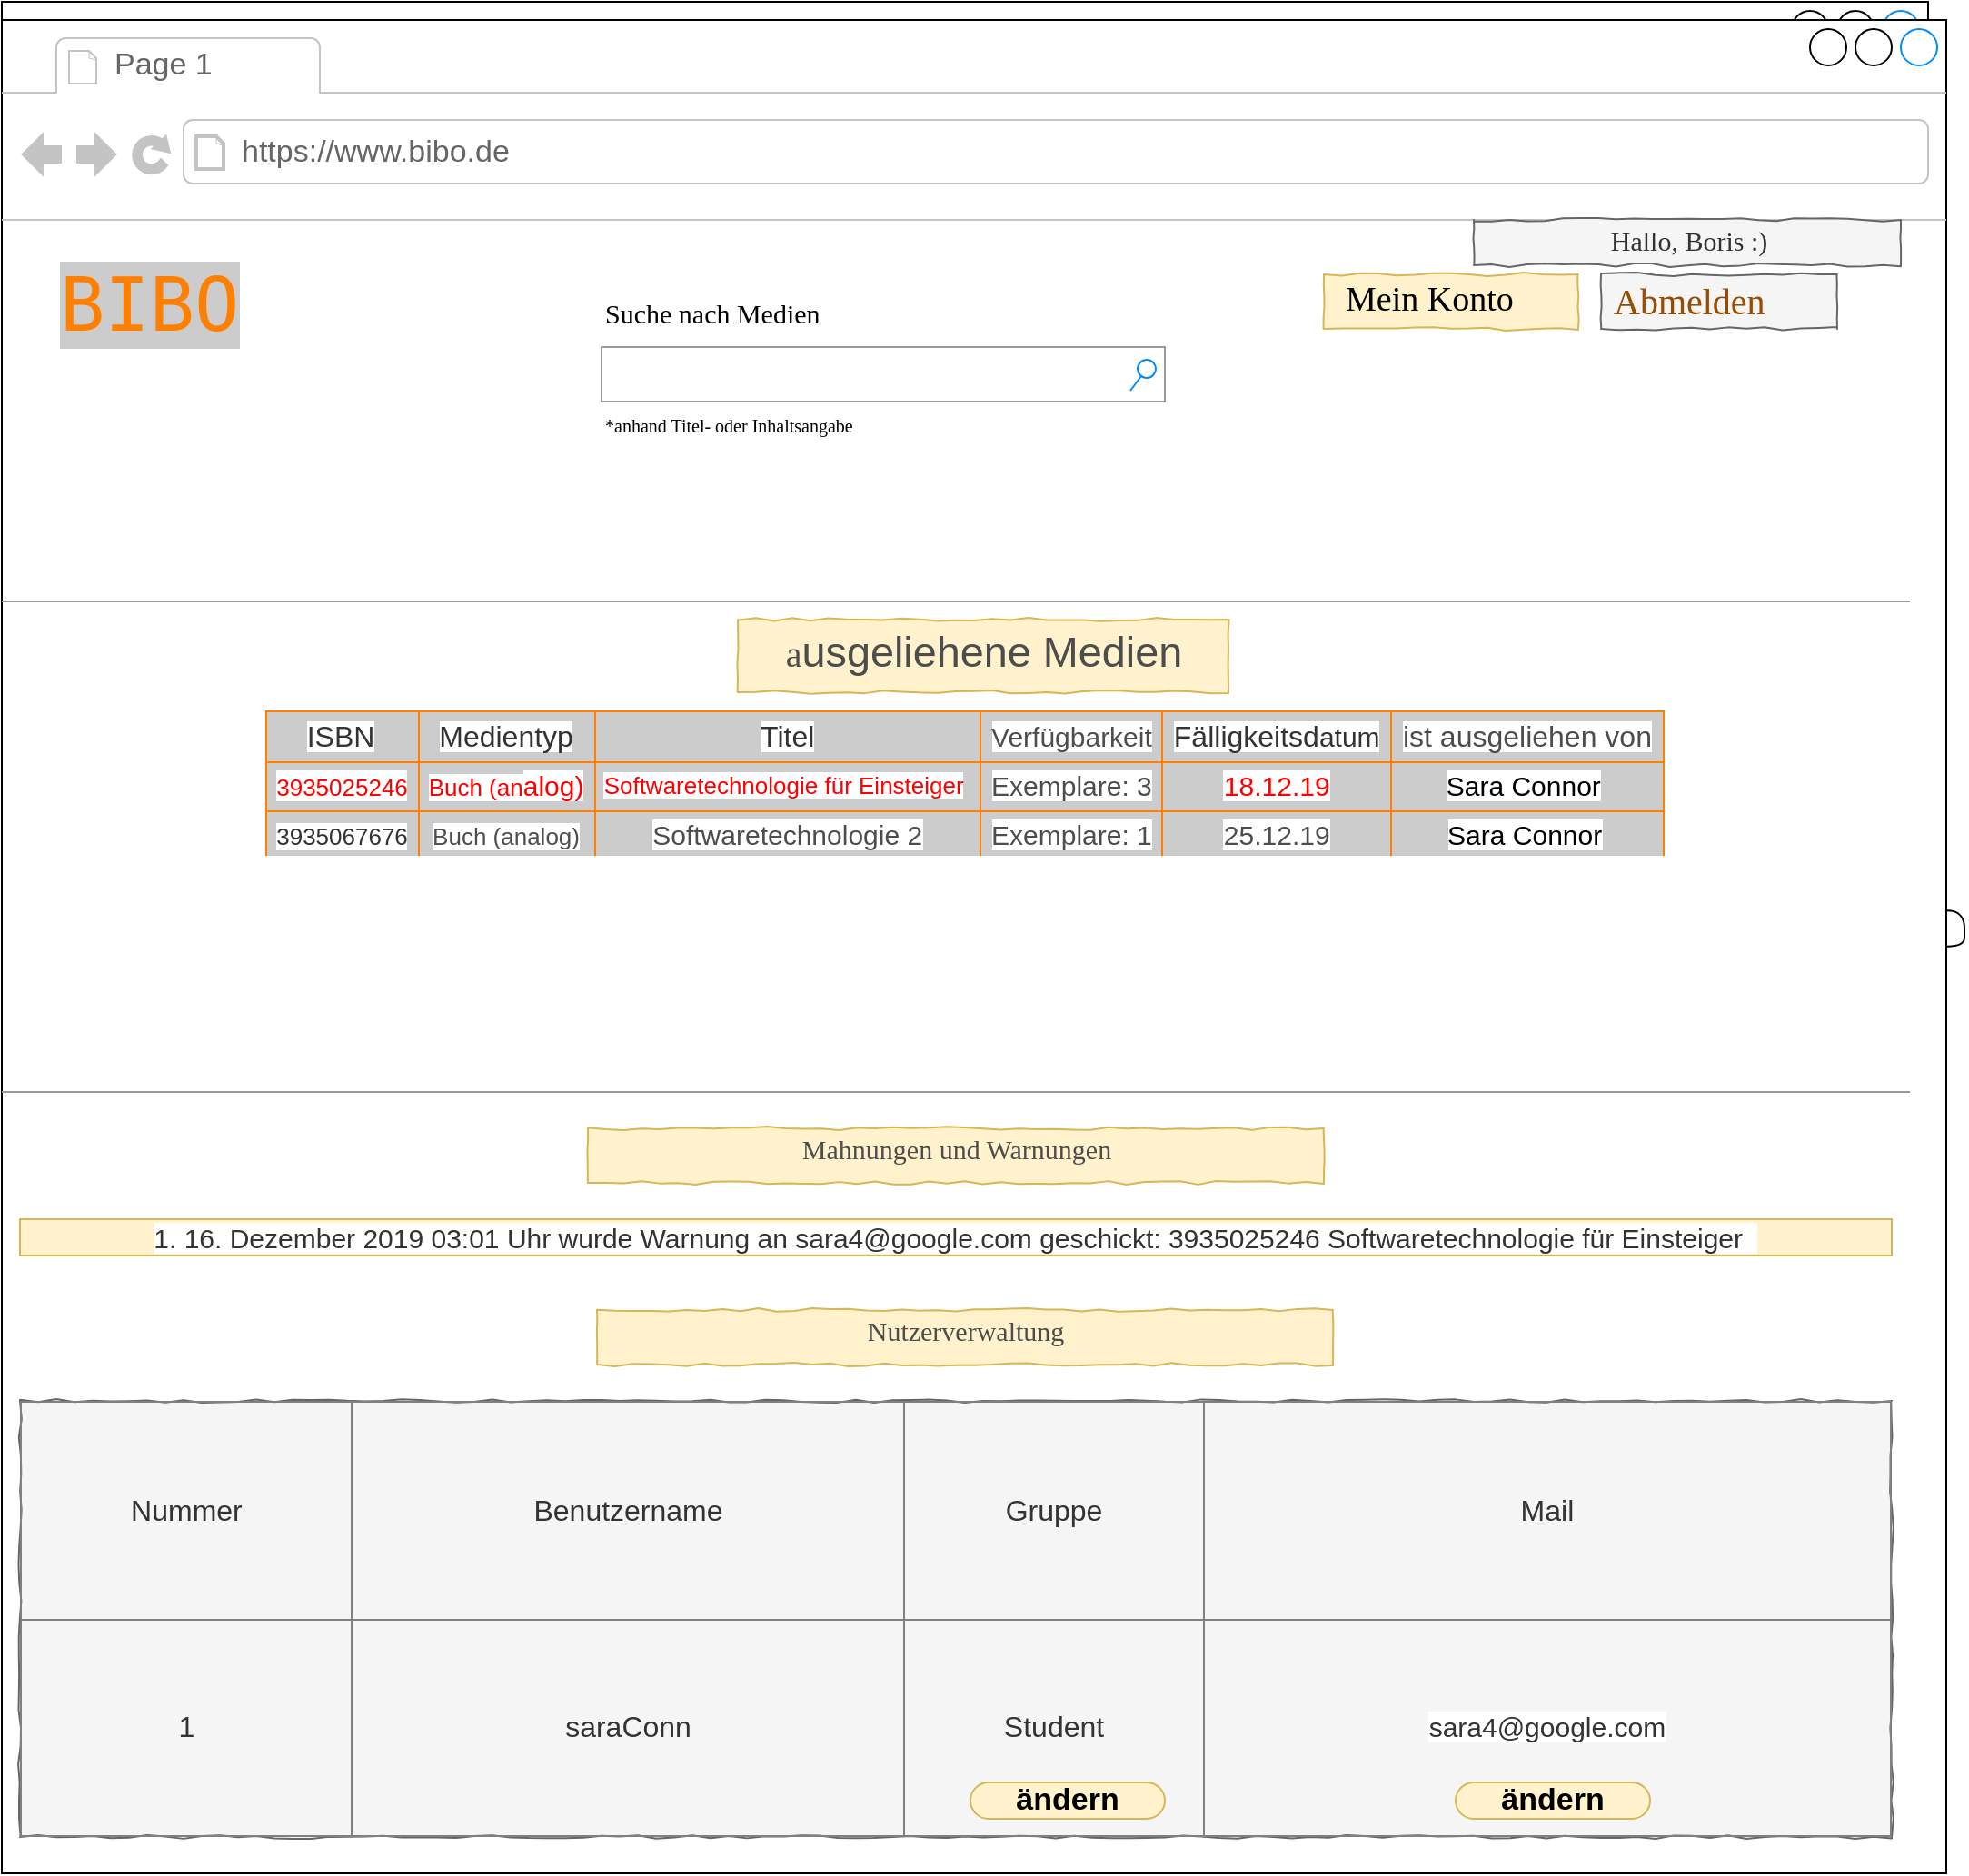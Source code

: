 <mxfile version="12.3.2" type="device" pages="1"><diagram name="Page-1" id="2cc2dc42-3aac-f2a9-1cec-7a8b7cbee084"><mxGraphModel dx="1232" dy="666" grid="1" gridSize="10" guides="1" tooltips="1" connect="1" arrows="1" fold="1" page="1" pageScale="1" pageWidth="1100" pageHeight="850" background="#ffffff" math="0" shadow="0"><root><mxCell id="0"/><mxCell id="1" parent="0"/><mxCell id="7026571954dc6520-1" value="" style="strokeWidth=1;shadow=0;dashed=0;align=center;html=1;shape=mxgraph.mockup.containers.browserWindow;rSize=0;mainText=,;recursiveResize=0;rounded=0;labelBackgroundColor=none;fontFamily=Verdana;fontSize=12;" parent="1" vertex="1"><mxGeometry y="40" width="1060" height="1020" as="geometry"/></mxCell><mxCell id="7026571954dc6520-2" value="Page 1" style="strokeWidth=1;shadow=0;dashed=0;align=center;html=1;shape=mxgraph.mockup.containers.anchor;fontSize=17;fontColor=#666666;align=left;" parent="7026571954dc6520-1" vertex="1"><mxGeometry x="60" y="12" width="110" height="26" as="geometry"/></mxCell><mxCell id="7026571954dc6520-3" value="https://www.bibo.de" style="strokeWidth=1;shadow=0;dashed=0;align=center;html=1;shape=mxgraph.mockup.containers.anchor;rSize=0;fontSize=17;fontColor=#666666;align=left;" parent="7026571954dc6520-1" vertex="1"><mxGeometry x="130" y="60" width="250" height="26" as="geometry"/></mxCell><mxCell id="7026571954dc6520-4" value="&lt;pre&gt;&lt;font style=&quot;background-color: rgb(204 , 204 , 204) ; font-size: 41px&quot; color=&quot;#ff8000&quot;&gt;BIBO&lt;/font&gt;&lt;/pre&gt;" style="text;html=1;points=[];align=left;verticalAlign=top;spacingTop=-4;fontSize=30;fontFamily=Verdana" parent="7026571954dc6520-1" vertex="1"><mxGeometry x="30" y="100" width="340" height="100" as="geometry"/></mxCell><mxCell id="7026571954dc6520-6" value="&lt;font style=&quot;font-size: 19px&quot;&gt;&amp;nbsp; Mein Konto&lt;/font&gt;" style="text;html=1;points=[];align=left;verticalAlign=top;spacingTop=-4;fontSize=15;fontFamily=Verdana;rounded=0;fillColor=#fff2cc;strokeColor=#d6b656;comic=1;" parent="7026571954dc6520-1" vertex="1"><mxGeometry x="727.5" y="140" width="140" height="30" as="geometry"/></mxCell><mxCell id="7026571954dc6520-12" value="Suche nаch Medien &lt;font style=&quot;font-size: 9px&quot;&gt;&lt;br&gt;&lt;/font&gt;" style="text;html=1;points=[];align=left;verticalAlign=top;spacingTop=-4;fontSize=15;fontFamily=Verdana" parent="7026571954dc6520-1" vertex="1"><mxGeometry x="330" y="150" width="270" height="30" as="geometry"/></mxCell><mxCell id="7026571954dc6520-14" value="" style="strokeWidth=1;shadow=0;dashed=0;align=center;html=1;shape=mxgraph.mockup.forms.searchBox;strokeColor=#999999;mainText=;strokeColor2=#008cff;fontColor=#666666;fontSize=17;align=left;spacingLeft=3;rounded=0;labelBackgroundColor=none;" parent="7026571954dc6520-1" vertex="1"><mxGeometry x="330" y="180" width="310" height="30" as="geometry"/></mxCell><mxCell id="7026571954dc6520-15" value="" style="verticalLabelPosition=bottom;shadow=0;dashed=0;align=center;html=1;verticalAlign=top;strokeWidth=1;shape=mxgraph.mockup.markup.line;strokeColor=#999999;rounded=0;labelBackgroundColor=none;fillColor=#ffffff;fontFamily=Verdana;fontSize=12;fontColor=#000000;" parent="7026571954dc6520-1" vertex="1"><mxGeometry y="310" width="1050" height="20" as="geometry"/></mxCell><mxCell id="7026571954dc6520-21" value="" style="verticalLabelPosition=bottom;shadow=0;dashed=0;align=center;html=1;verticalAlign=top;strokeWidth=1;shape=mxgraph.mockup.markup.line;strokeColor=#999999;rounded=0;labelBackgroundColor=none;fillColor=#ffffff;fontFamily=Verdana;fontSize=12;fontColor=#000000;" parent="7026571954dc6520-1" vertex="1"><mxGeometry y="580" width="1050" height="20" as="geometry"/></mxCell><mxCell id="4M7Ttjb2oZc6Hlr7QfNV-4" value="&lt;font color=&quot;#994c00&quot; style=&quot;font-size: 20px&quot;&gt;&amp;nbsp;Аbmelden&lt;/font&gt;" style="text;html=1;points=[];align=left;verticalAlign=top;spacingTop=-4;fontSize=15;fontFamily=Verdana;fillColor=#f5f5f5;strokeColor=#666666;fontColor=#333333;comic=1;" parent="7026571954dc6520-1" vertex="1"><mxGeometry x="880" y="140" width="130" height="30" as="geometry"/></mxCell><mxCell id="4M7Ttjb2oZc6Hlr7QfNV-5" value="&lt;font size=&quot;1&quot;&gt;*anhand Titel- oder Inhaltsangabe&lt;/font&gt;" style="text;html=1;points=[];align=left;verticalAlign=top;spacingTop=-4;fontSize=15;fontFamily=Verdana" parent="7026571954dc6520-1" vertex="1"><mxGeometry x="330" y="210" width="310" height="30" as="geometry"/></mxCell><mxCell id="4M7Ttjb2oZc6Hlr7QfNV-6" value="&lt;font color=&quot;#4d4d4d&quot;&gt;Mahnungen und Warnungen&lt;/font&gt;" style="text;html=1;points=[];align=center;verticalAlign=top;spacingTop=-4;fontSize=15;fontFamily=Verdana;fillColor=#fff2cc;strokeColor=#d6b656;comic=1;" parent="7026571954dc6520-1" vertex="1"><mxGeometry x="322.5" y="610" width="405" height="30" as="geometry"/></mxCell><mxCell id="4M7Ttjb2oZc6Hlr7QfNV-36" value="&lt;table style=&quot;width: 100% ; height: 100% ; border-collapse: collapse ; background-color: rgb(204 , 204 , 204) ; border: 1px solid rgb(255 , 128 , 0) ; font-size: 15px&quot; width=&quot;100%&quot; cellpadding=&quot;4&quot; border=&quot;1&quot;&gt;&lt;tbody&gt;&lt;tr style=&quot;color: rgb(255 , 255 , 255)&quot;&gt;&lt;td style=&quot;text-indent: -2%&quot;&gt;&lt;font face=&quot;VisSansBold, Helvetica, Arial, sans-serif&quot; color=&quot;#333333&quot;&gt;&lt;span style=&quot;font-size: 16px ; white-space: normal ; background-color: rgb(255 , 255 , 255)&quot;&gt;ISBN&lt;/span&gt;&lt;/font&gt;&lt;br&gt;&lt;/td&gt;&lt;td&gt;&lt;span style=&quot;color: rgb(51 , 51 , 51) ; font-family: &amp;#34;vissansbold&amp;#34; , &amp;#34;helvetica&amp;#34; , &amp;#34;arial&amp;#34; , sans-serif ; font-size: 16px ; text-indent: -2% ; white-space: normal ; background-color: rgb(255 , 255 , 255)&quot;&gt;Medientyp&lt;/span&gt;&lt;br&gt;&lt;/td&gt;&lt;th&gt;&lt;span style=&quot;color: rgb(51 , 51 , 51) ; font-family: &amp;#34;vissansbold&amp;#34; , &amp;#34;helvetica&amp;#34; , &amp;#34;arial&amp;#34; , sans-serif ; font-size: 16px ; font-weight: 400 ; text-indent: -2% ; white-space: normal ; background-color: rgb(255 , 255 , 255)&quot;&gt;Titel&lt;/span&gt;&lt;br&gt;&lt;/th&gt;&lt;td&gt;&lt;span style=&quot;background-color: rgb(255 , 255 , 255)&quot;&gt;&lt;font color=&quot;#4d4d4d&quot;&gt;Ferfügbarkeit&lt;/font&gt;&lt;/span&gt;&lt;/td&gt;&lt;th&gt;&lt;span style=&quot;background-color: rgb(255 , 255 , 255)&quot;&gt;&lt;font color=&quot;#333333&quot; face=&quot;vissansbold, helvetica, arial, sans-serif&quot;&gt;&lt;span style=&quot;font-size: 16px ; font-weight: 400 ; white-space: normal&quot;&gt;Fälligkeitsd&lt;/span&gt;&lt;/font&gt;&lt;span style=&quot;box-sizing: border-box ; margin: 0px ; padding: 0px ; font-weight: normal ; font-family: &amp;#34;vissansbold&amp;#34; , &amp;#34;helvetica&amp;#34; , &amp;#34;arial&amp;#34; , sans-serif ; color: rgb(51 , 51 , 51) ; font-size: 15px ; text-align: left ; white-space: normal&quot;&gt;atum&lt;/span&gt;&lt;/span&gt;&lt;br&gt;&lt;/th&gt;&lt;td style=&quot;text-indent: 0px&quot;&gt;&lt;font face=&quot;arial, sans-serif&quot; color=&quot;#4d4d4d&quot; size=&quot;1&quot;&gt;&lt;span style=&quot;white-space: normal ; background-color: rgb(255 , 255 , 255) ; font-size: 16px&quot;&gt;ist ausgeliehen von&lt;/span&gt;&lt;/font&gt;&lt;br&gt;&lt;/td&gt;&lt;/tr&gt;&lt;tr&gt;&lt;td&gt;&lt;span style=&quot;font-family: &amp;#34;vissansbook&amp;#34; , &amp;#34;helvetica&amp;#34; , &amp;#34;arial&amp;#34; , sans-serif ; text-indent: -2% ; white-space: normal ; background-color: rgb(255 , 255 , 255)&quot;&gt;&lt;font style=&quot;font-size: 13px&quot; color=&quot;#ff0000&quot;&gt;3935025246&lt;/font&gt;&lt;/span&gt;&lt;br&gt;&lt;/td&gt;&lt;td&gt;&lt;font color=&quot;#ff0000&quot;&gt;&lt;span style=&quot;font-family: &amp;#34;vissansbook&amp;#34; , &amp;#34;helvetica&amp;#34; , &amp;#34;arial&amp;#34; , sans-serif ; text-indent: -2% ; white-space: normal&quot;&gt;&lt;font style=&quot;font-size: 13px&quot;&gt;&lt;span style=&quot;background-color: rgb(255 , 255 , 255)&quot;&gt;Buch (an&lt;/span&gt;&lt;/font&gt;&lt;/span&gt;&lt;span style=&quot;background-color: rgb(255 , 255 , 255)&quot;&gt;alog)&lt;/span&gt;&lt;/font&gt;&lt;br&gt;&lt;/td&gt;&lt;td style=&quot;text-indent: -2% ; font-size: 13px&quot;&gt;&lt;font face=&quot;vissansbook, helvetica, arial, sans-serif&quot; color=&quot;#ff0000&quot;&gt;&lt;span style=&quot;white-space: normal ; background-color: rgb(255 , 255 , 255)&quot;&gt;Softwaretechnologie für Einsteiger&lt;/span&gt;&lt;/font&gt;&lt;/td&gt;&lt;td&gt;&lt;span style=&quot;background-color: rgb(255 , 255 , 255)&quot;&gt;&lt;font color=&quot;#4d4d4d&quot;&gt;Exemplare: 3&lt;/font&gt;&lt;/span&gt;&lt;/td&gt;&lt;td&gt;&lt;span style=&quot;background-color: rgb(255 , 255 , 255)&quot;&gt;&lt;font color=&quot;#ff0000&quot;&gt;18.12.19&lt;/font&gt;&lt;/span&gt;&lt;/td&gt;&lt;td&gt;&lt;span style=&quot;background-color: rgb(255 , 255 , 255)&quot;&gt;Sara Connor&lt;/span&gt;&amp;nbsp;&lt;/td&gt;&lt;/tr&gt;&lt;tr&gt;&lt;td&gt;&lt;span style=&quot;color: rgb(51 , 51 , 51) ; font-family: &amp;#34;vissansbook&amp;#34; , &amp;#34;helvetica&amp;#34; , &amp;#34;arial&amp;#34; , sans-serif ; font-size: 13px ; text-indent: -2% ; white-space: normal ; background-color: rgb(255 , 255 , 255)&quot;&gt;3935067676&lt;/span&gt;&lt;br&gt;&lt;/td&gt;&lt;td&gt;&lt;font style=&quot;font-size: 13px ; background-color: rgb(255 , 255 , 255)&quot; color=&quot;#4d4d4d&quot;&gt;Buch (analog)&lt;/font&gt;&lt;/td&gt;&lt;td&gt;&lt;font color=&quot;#4d4d4d&quot;&gt;&lt;span style=&quot;background-color: rgb(255 , 255 , 255)&quot;&gt;Softwaretechnologie 2&lt;/span&gt;&lt;/font&gt;&lt;/td&gt;&lt;td&gt;&lt;span style=&quot;background-color: rgb(255 , 255 , 255)&quot;&gt;&lt;font color=&quot;#4d4d4d&quot;&gt;Exemplare: 1&lt;/font&gt;&lt;/span&gt;&lt;br&gt;&lt;/td&gt;&lt;td&gt;&lt;font color=&quot;#4d4d4d&quot;&gt;&lt;span style=&quot;background-color: rgb(255 , 255 , 255)&quot;&gt;25.12.19&lt;/span&gt;&lt;/font&gt;&lt;/td&gt;&lt;td style=&quot;text-indent: -2%&quot;&gt;&lt;span style=&quot;text-indent: 0px ; background-color: rgb(255 , 255 , 255)&quot;&gt;Sara Connor&lt;/span&gt;&lt;br&gt;&lt;/td&gt;&lt;/tr&gt;&lt;/tbody&gt;&lt;/table&gt;" style="text;html=1;overflow=fill;rounded=0;shadow=0;comic=1;imageAspect=1;autosize=1;align=center;" parent="7026571954dc6520-1" vertex="1"><mxGeometry x="10" y="380" width="1040" height="200" as="geometry"/></mxCell><mxCell id="4M7Ttjb2oZc6Hlr7QfNV-62" value="Hаllo, Boris :)" style="text;html=1;points=[];align=center;verticalAlign=top;spacingTop=-4;fontSize=15;fontFamily=Verdana;fillColor=#f5f5f5;strokeColor=#666666;fontColor=#333333;comic=1;" parent="7026571954dc6520-1" vertex="1"><mxGeometry x="810" y="110" width="235" height="25" as="geometry"/></mxCell><mxCell id="yjNONODdbVvSAj-hndtQ-1" value="&lt;span style=&quot;color: rgb(51 , 51 , 51) ; font-family: &amp;#34;vissansbook&amp;#34; , &amp;#34;helvetica&amp;#34; , &amp;#34;arial&amp;#34; , sans-serif ; font-size: 15px ; background-color: rgb(255 , 255 , 255)&quot;&gt;1. 16. Dezember 2019 03:01 Uhr wurde Warnung an sara4@google.com geschickt: 3935025246 Softwaretechnologie für Einsteiger&amp;nbsp;&amp;nbsp;&lt;/span&gt;" style="text;html=1;strokeColor=#d6b656;fillColor=#fff2cc;align=center;verticalAlign=middle;whiteSpace=wrap;rounded=0;" parent="7026571954dc6520-1" vertex="1"><mxGeometry x="10" y="660" width="1030" height="20" as="geometry"/></mxCell><mxCell id="RJCej_djqlx2sa9iLQAV-1" value="&lt;font style=&quot;font-size: 20px&quot;&gt;&lt;span style=&quot;color: rgb(77 , 77 , 77)&quot;&gt;a&lt;/span&gt;&lt;font color=&quot;#4d4d4d&quot; style=&quot;font-size: 20px&quot;&gt;&lt;h3 class=&quot;LC20lb&quot; style=&quot;cursor: pointer ; font-family: &amp;#34;arial&amp;#34; , sans-serif ; white-space: normal ; font-weight: normal ; margin: 0px ; padding: 0px ; display: inline-block ; line-height: 1.3&quot;&gt;usgeliehene&amp;nbsp;&lt;/h3&gt;&lt;h3 class=&quot;LC20lb&quot; style=&quot;cursor: pointer ; font-family: &amp;#34;arial&amp;#34; , sans-serif ; white-space: normal ; font-weight: normal ; margin: 0px ; padding: 0px ; display: inline-block ; line-height: 1.3&quot;&gt;Medien&lt;/h3&gt;&lt;/font&gt;&lt;/font&gt;" style="text;html=1;points=[];align=center;verticalAlign=top;spacingTop=-4;fontSize=15;fontFamily=Verdana;rounded=0;fillColor=#fff2cc;strokeColor=#d6b656;comic=1;" parent="7026571954dc6520-1" vertex="1"><mxGeometry x="430" y="330" width="270" height="40" as="geometry"/></mxCell><mxCell id="RJCej_djqlx2sa9iLQAV-3" value="&lt;font color=&quot;#4d4d4d&quot;&gt;Nutzerverwaltung&lt;/font&gt;" style="text;html=1;points=[];align=center;verticalAlign=top;spacingTop=-4;fontSize=15;fontFamily=Verdana;fillColor=#fff2cc;strokeColor=#d6b656;comic=1;" parent="7026571954dc6520-1" vertex="1"><mxGeometry x="327.5" y="710" width="405" height="30" as="geometry"/></mxCell><mxCell id="RJCej_djqlx2sa9iLQAV-4" value="" style="endArrow=none;html=1;" parent="1" source="7026571954dc6520-1" target="7026571954dc6520-1" edge="1"><mxGeometry width="50" height="50" relative="1" as="geometry"><mxPoint x="190" y="750" as="sourcePoint"/><mxPoint x="260" y="730" as="targetPoint"/></mxGeometry></mxCell><mxCell id="RJCej_djqlx2sa9iLQAV-6" value="" style="strokeWidth=1;shadow=0;dashed=0;align=center;html=1;shape=mxgraph.mockup.containers.browserWindow;rSize=0;mainText=,;recursiveResize=0;rounded=0;labelBackgroundColor=none;fontFamily=Verdana;fontSize=12;" parent="1" vertex="1"><mxGeometry y="50" width="1070" height="1020" as="geometry"/></mxCell><mxCell id="RJCej_djqlx2sa9iLQAV-7" value="Page 1" style="strokeWidth=1;shadow=0;dashed=0;align=center;html=1;shape=mxgraph.mockup.containers.anchor;fontSize=17;fontColor=#666666;align=left;" parent="RJCej_djqlx2sa9iLQAV-6" vertex="1"><mxGeometry x="60" y="12" width="110" height="26" as="geometry"/></mxCell><mxCell id="RJCej_djqlx2sa9iLQAV-8" value="https://www.bibo.de" style="strokeWidth=1;shadow=0;dashed=0;align=center;html=1;shape=mxgraph.mockup.containers.anchor;rSize=0;fontSize=17;fontColor=#666666;align=left;" parent="RJCej_djqlx2sa9iLQAV-6" vertex="1"><mxGeometry x="130" y="60" width="250" height="26" as="geometry"/></mxCell><mxCell id="RJCej_djqlx2sa9iLQAV-9" value="&lt;pre&gt;&lt;font style=&quot;background-color: rgb(204 , 204 , 204) ; font-size: 41px&quot; color=&quot;#ff8000&quot;&gt;BIBO&lt;/font&gt;&lt;/pre&gt;" style="text;html=1;points=[];align=left;verticalAlign=top;spacingTop=-4;fontSize=30;fontFamily=Verdana" parent="RJCej_djqlx2sa9iLQAV-6" vertex="1"><mxGeometry x="30" y="100" width="340" height="100" as="geometry"/></mxCell><mxCell id="RJCej_djqlx2sa9iLQAV-10" value="&lt;font style=&quot;font-size: 19px&quot;&gt;&amp;nbsp; Mein Konto&lt;/font&gt;" style="text;html=1;points=[];align=left;verticalAlign=top;spacingTop=-4;fontSize=15;fontFamily=Verdana;rounded=0;fillColor=#fff2cc;strokeColor=#d6b656;comic=1;" parent="RJCej_djqlx2sa9iLQAV-6" vertex="1"><mxGeometry x="727.5" y="140" width="140" height="30" as="geometry"/></mxCell><mxCell id="RJCej_djqlx2sa9iLQAV-11" value="Suche nаch Medien &lt;font style=&quot;font-size: 9px&quot;&gt;&lt;br&gt;&lt;/font&gt;" style="text;html=1;points=[];align=left;verticalAlign=top;spacingTop=-4;fontSize=15;fontFamily=Verdana" parent="RJCej_djqlx2sa9iLQAV-6" vertex="1"><mxGeometry x="330" y="150" width="270" height="30" as="geometry"/></mxCell><mxCell id="RJCej_djqlx2sa9iLQAV-12" value="" style="strokeWidth=1;shadow=0;dashed=0;align=center;html=1;shape=mxgraph.mockup.forms.searchBox;strokeColor=#999999;mainText=;strokeColor2=#008cff;fontColor=#666666;fontSize=17;align=left;spacingLeft=3;rounded=0;labelBackgroundColor=none;" parent="RJCej_djqlx2sa9iLQAV-6" vertex="1"><mxGeometry x="330" y="180" width="310" height="30" as="geometry"/></mxCell><mxCell id="RJCej_djqlx2sa9iLQAV-13" value="" style="verticalLabelPosition=bottom;shadow=0;dashed=0;align=center;html=1;verticalAlign=top;strokeWidth=1;shape=mxgraph.mockup.markup.line;strokeColor=#999999;rounded=0;labelBackgroundColor=none;fillColor=#ffffff;fontFamily=Verdana;fontSize=12;fontColor=#000000;" parent="RJCej_djqlx2sa9iLQAV-6" vertex="1"><mxGeometry y="310" width="1050" height="20" as="geometry"/></mxCell><mxCell id="RJCej_djqlx2sa9iLQAV-14" value="" style="verticalLabelPosition=bottom;shadow=0;dashed=0;align=center;html=1;verticalAlign=top;strokeWidth=1;shape=mxgraph.mockup.markup.line;strokeColor=#999999;rounded=0;labelBackgroundColor=none;fillColor=#ffffff;fontFamily=Verdana;fontSize=12;fontColor=#000000;" parent="RJCej_djqlx2sa9iLQAV-6" vertex="1"><mxGeometry y="580" width="1050" height="20" as="geometry"/></mxCell><mxCell id="RJCej_djqlx2sa9iLQAV-15" value="&lt;font color=&quot;#994c00&quot; style=&quot;font-size: 20px&quot;&gt;&amp;nbsp;Аbmelden&lt;/font&gt;" style="text;html=1;points=[];align=left;verticalAlign=top;spacingTop=-4;fontSize=15;fontFamily=Verdana;fillColor=#f5f5f5;strokeColor=#666666;fontColor=#333333;comic=1;" parent="RJCej_djqlx2sa9iLQAV-6" vertex="1"><mxGeometry x="880" y="140" width="130" height="30" as="geometry"/></mxCell><mxCell id="RJCej_djqlx2sa9iLQAV-16" value="&lt;font size=&quot;1&quot;&gt;*anhand Titel- oder Inhaltsangabe&lt;/font&gt;" style="text;html=1;points=[];align=left;verticalAlign=top;spacingTop=-4;fontSize=15;fontFamily=Verdana" parent="RJCej_djqlx2sa9iLQAV-6" vertex="1"><mxGeometry x="330" y="210" width="310" height="30" as="geometry"/></mxCell><mxCell id="RJCej_djqlx2sa9iLQAV-17" value="&lt;font color=&quot;#4d4d4d&quot;&gt;Mahnungen und Warnungen&lt;/font&gt;" style="text;html=1;points=[];align=center;verticalAlign=top;spacingTop=-4;fontSize=15;fontFamily=Verdana;fillColor=#fff2cc;strokeColor=#d6b656;comic=1;" parent="RJCej_djqlx2sa9iLQAV-6" vertex="1"><mxGeometry x="322.5" y="610" width="405" height="30" as="geometry"/></mxCell><mxCell id="RJCej_djqlx2sa9iLQAV-18" value="&lt;table style=&quot;width: 100% ; height: 100% ; border-collapse: collapse ; background-color: rgb(204 , 204 , 204) ; border: 1px solid rgb(255 , 128 , 0) ; font-size: 15px&quot; width=&quot;100%&quot; cellpadding=&quot;4&quot; border=&quot;1&quot;&gt;&lt;tbody&gt;&lt;tr style=&quot;color: rgb(255 , 255 , 255)&quot;&gt;&lt;td style=&quot;text-indent: -2%&quot;&gt;&lt;font face=&quot;VisSansBold, Helvetica, Arial, sans-serif&quot; color=&quot;#333333&quot;&gt;&lt;span style=&quot;font-size: 16px ; white-space: normal ; background-color: rgb(255 , 255 , 255)&quot;&gt;ISBN&lt;/span&gt;&lt;/font&gt;&lt;br&gt;&lt;/td&gt;&lt;td&gt;&lt;span style=&quot;color: rgb(51 , 51 , 51) ; font-family: &amp;#34;vissansbold&amp;#34; , &amp;#34;helvetica&amp;#34; , &amp;#34;arial&amp;#34; , sans-serif ; font-size: 16px ; text-indent: -2% ; white-space: normal ; background-color: rgb(255 , 255 , 255)&quot;&gt;Medientyp&lt;/span&gt;&lt;br&gt;&lt;/td&gt;&lt;th&gt;&lt;span style=&quot;color: rgb(51 , 51 , 51) ; font-family: &amp;#34;vissansbold&amp;#34; , &amp;#34;helvetica&amp;#34; , &amp;#34;arial&amp;#34; , sans-serif ; font-size: 16px ; font-weight: 400 ; text-indent: -2% ; white-space: normal ; background-color: rgb(255 , 255 , 255)&quot;&gt;Titel&lt;/span&gt;&lt;br&gt;&lt;/th&gt;&lt;td&gt;&lt;span style=&quot;background-color: rgb(255 , 255 , 255)&quot;&gt;&lt;font color=&quot;#4d4d4d&quot;&gt;Verfügbarkeit&lt;/font&gt;&lt;/span&gt;&lt;/td&gt;&lt;th&gt;&lt;span style=&quot;background-color: rgb(255 , 255 , 255)&quot;&gt;&lt;font color=&quot;#333333&quot; face=&quot;vissansbold, helvetica, arial, sans-serif&quot;&gt;&lt;span style=&quot;font-size: 16px ; font-weight: 400 ; white-space: normal&quot;&gt;Fälligkeitsd&lt;/span&gt;&lt;/font&gt;&lt;span style=&quot;box-sizing: border-box ; margin: 0px ; padding: 0px ; font-weight: normal ; font-family: &amp;#34;vissansbold&amp;#34; , &amp;#34;helvetica&amp;#34; , &amp;#34;arial&amp;#34; , sans-serif ; color: rgb(51 , 51 , 51) ; font-size: 15px ; text-align: left ; white-space: normal&quot;&gt;atum&lt;/span&gt;&lt;/span&gt;&lt;br&gt;&lt;/th&gt;&lt;td style=&quot;text-indent: 0px&quot;&gt;&lt;font face=&quot;arial, sans-serif&quot; color=&quot;#4d4d4d&quot; size=&quot;1&quot;&gt;&lt;span style=&quot;white-space: normal ; background-color: rgb(255 , 255 , 255) ; font-size: 16px&quot;&gt;ist ausgeliehen von&lt;/span&gt;&lt;/font&gt;&lt;br&gt;&lt;/td&gt;&lt;/tr&gt;&lt;tr&gt;&lt;td&gt;&lt;span style=&quot;font-family: &amp;#34;vissansbook&amp;#34; , &amp;#34;helvetica&amp;#34; , &amp;#34;arial&amp;#34; , sans-serif ; text-indent: -2% ; white-space: normal ; background-color: rgb(255 , 255 , 255)&quot;&gt;&lt;font style=&quot;font-size: 13px&quot; color=&quot;#ff0000&quot;&gt;3935025246&lt;/font&gt;&lt;/span&gt;&lt;br&gt;&lt;/td&gt;&lt;td&gt;&lt;font color=&quot;#ff0000&quot;&gt;&lt;span style=&quot;font-family: &amp;#34;vissansbook&amp;#34; , &amp;#34;helvetica&amp;#34; , &amp;#34;arial&amp;#34; , sans-serif ; text-indent: -2% ; white-space: normal&quot;&gt;&lt;font style=&quot;font-size: 13px&quot;&gt;&lt;span style=&quot;background-color: rgb(255 , 255 , 255)&quot;&gt;Buch (an&lt;/span&gt;&lt;/font&gt;&lt;/span&gt;&lt;span style=&quot;background-color: rgb(255 , 255 , 255)&quot;&gt;alog)&lt;/span&gt;&lt;/font&gt;&lt;br&gt;&lt;/td&gt;&lt;td style=&quot;text-indent: -2% ; font-size: 13px&quot;&gt;&lt;font face=&quot;vissansbook, helvetica, arial, sans-serif&quot; color=&quot;#ff0000&quot;&gt;&lt;span style=&quot;white-space: normal ; background-color: rgb(255 , 255 , 255)&quot;&gt;Softwaretechnologie für Einsteiger&lt;/span&gt;&lt;/font&gt;&lt;/td&gt;&lt;td&gt;&lt;span style=&quot;background-color: rgb(255 , 255 , 255)&quot;&gt;&lt;font color=&quot;#4d4d4d&quot;&gt;Exemplare: 3&lt;/font&gt;&lt;/span&gt;&lt;/td&gt;&lt;td&gt;&lt;span style=&quot;background-color: rgb(255 , 255 , 255)&quot;&gt;&lt;font color=&quot;#ff0000&quot;&gt;18.12.19&lt;/font&gt;&lt;/span&gt;&lt;/td&gt;&lt;td&gt;&lt;span style=&quot;background-color: rgb(255 , 255 , 255)&quot;&gt;Sara Connor&lt;/span&gt;&amp;nbsp;&lt;/td&gt;&lt;/tr&gt;&lt;tr&gt;&lt;td&gt;&lt;span style=&quot;color: rgb(51 , 51 , 51) ; font-family: &amp;#34;vissansbook&amp;#34; , &amp;#34;helvetica&amp;#34; , &amp;#34;arial&amp;#34; , sans-serif ; font-size: 13px ; text-indent: -2% ; white-space: normal ; background-color: rgb(255 , 255 , 255)&quot;&gt;3935067676&lt;/span&gt;&lt;br&gt;&lt;/td&gt;&lt;td&gt;&lt;font style=&quot;font-size: 13px ; background-color: rgb(255 , 255 , 255)&quot; color=&quot;#4d4d4d&quot;&gt;Buch (analog)&lt;/font&gt;&lt;/td&gt;&lt;td&gt;&lt;font color=&quot;#4d4d4d&quot;&gt;&lt;span style=&quot;background-color: rgb(255 , 255 , 255)&quot;&gt;Softwaretechnologie 2&lt;/span&gt;&lt;/font&gt;&lt;/td&gt;&lt;td&gt;&lt;span style=&quot;background-color: rgb(255 , 255 , 255)&quot;&gt;&lt;font color=&quot;#4d4d4d&quot;&gt;Exemplare: 1&lt;/font&gt;&lt;/span&gt;&lt;br&gt;&lt;/td&gt;&lt;td&gt;&lt;font color=&quot;#4d4d4d&quot;&gt;&lt;span style=&quot;background-color: rgb(255 , 255 , 255)&quot;&gt;25.12.19&lt;/span&gt;&lt;/font&gt;&lt;/td&gt;&lt;td style=&quot;text-indent: -2%&quot;&gt;&lt;span style=&quot;text-indent: 0px ; background-color: rgb(255 , 255 , 255)&quot;&gt;Sara Connor&lt;/span&gt;&lt;br&gt;&lt;/td&gt;&lt;/tr&gt;&lt;/tbody&gt;&lt;/table&gt;" style="text;html=1;overflow=fill;rounded=0;shadow=0;comic=1;imageAspect=1;autosize=1;align=center;" parent="RJCej_djqlx2sa9iLQAV-6" vertex="1"><mxGeometry x="145" y="380" width="770" height="80" as="geometry"/></mxCell><mxCell id="RJCej_djqlx2sa9iLQAV-19" value="Hаllo, Boris :)" style="text;html=1;points=[];align=center;verticalAlign=top;spacingTop=-4;fontSize=15;fontFamily=Verdana;fillColor=#f5f5f5;strokeColor=#666666;fontColor=#333333;comic=1;" parent="RJCej_djqlx2sa9iLQAV-6" vertex="1"><mxGeometry x="810" y="110" width="235" height="25" as="geometry"/></mxCell><mxCell id="RJCej_djqlx2sa9iLQAV-20" value="&lt;span style=&quot;color: rgb(51 , 51 , 51) ; font-family: &amp;#34;vissansbook&amp;#34; , &amp;#34;helvetica&amp;#34; , &amp;#34;arial&amp;#34; , sans-serif ; font-size: 15px ; background-color: rgb(255 , 255 , 255)&quot;&gt;1. 16. Dezember 2019 03:01 Uhr wurde Warnung an sara4@google.com geschickt: 3935025246 Softwaretechnologie für Einsteiger&amp;nbsp;&amp;nbsp;&lt;/span&gt;" style="text;html=1;strokeColor=#d6b656;fillColor=#fff2cc;align=center;verticalAlign=middle;whiteSpace=wrap;rounded=0;" parent="RJCej_djqlx2sa9iLQAV-6" vertex="1"><mxGeometry x="10" y="660" width="1030" height="20" as="geometry"/></mxCell><mxCell id="RJCej_djqlx2sa9iLQAV-21" value="&lt;font style=&quot;font-size: 20px&quot;&gt;&lt;span style=&quot;color: rgb(77 , 77 , 77)&quot;&gt;a&lt;/span&gt;&lt;font color=&quot;#4d4d4d&quot; style=&quot;font-size: 20px&quot;&gt;&lt;h3 class=&quot;LC20lb&quot; style=&quot;cursor: pointer ; font-family: &amp;#34;arial&amp;#34; , sans-serif ; white-space: normal ; font-weight: normal ; margin: 0px ; padding: 0px ; display: inline-block ; line-height: 1.3&quot;&gt;usgeliehene&amp;nbsp;&lt;/h3&gt;&lt;h3 class=&quot;LC20lb&quot; style=&quot;cursor: pointer ; font-family: &amp;#34;arial&amp;#34; , sans-serif ; white-space: normal ; font-weight: normal ; margin: 0px ; padding: 0px ; display: inline-block ; line-height: 1.3&quot;&gt;Medien&lt;/h3&gt;&lt;/font&gt;&lt;/font&gt;" style="text;html=1;points=[];align=center;verticalAlign=top;spacingTop=-4;fontSize=15;fontFamily=Verdana;rounded=0;fillColor=#fff2cc;strokeColor=#d6b656;comic=1;" parent="RJCej_djqlx2sa9iLQAV-6" vertex="1"><mxGeometry x="405" y="330" width="270" height="40" as="geometry"/></mxCell><mxCell id="RJCej_djqlx2sa9iLQAV-22" value="&lt;font color=&quot;#4d4d4d&quot;&gt;Nutzerverwaltung&lt;/font&gt;" style="text;html=1;points=[];align=center;verticalAlign=top;spacingTop=-4;fontSize=15;fontFamily=Verdana;fillColor=#fff2cc;strokeColor=#d6b656;comic=1;" parent="RJCej_djqlx2sa9iLQAV-6" vertex="1"><mxGeometry x="327.5" y="710" width="405" height="30" as="geometry"/></mxCell><mxCell id="RJCej_djqlx2sa9iLQAV-23" value="&lt;table border=&quot;1&quot; width=&quot;100%&quot; style=&quot;width: 100% ; height: 100% ; border-collapse: collapse ; font-size: 16px&quot;&gt;&lt;tbody style=&quot;font-size: 16px&quot;&gt;&lt;tr style=&quot;font-size: 16px&quot;&gt;&lt;td style=&quot;font-size: 16px&quot;&gt;Nummer&lt;/td&gt;&lt;td style=&quot;font-size: 16px&quot;&gt;Benutzername&lt;/td&gt;&lt;td style=&quot;font-size: 16px&quot;&gt;Gruppe&lt;/td&gt;&lt;td&gt;Mail&lt;/td&gt;&lt;/tr&gt;&lt;tr style=&quot;font-size: 16px&quot;&gt;&lt;td style=&quot;font-size: 16px&quot;&gt;1&lt;/td&gt;&lt;td style=&quot;font-size: 16px&quot;&gt;saraConn&lt;/td&gt;&lt;td style=&quot;font-size: 16px&quot;&gt;Student&lt;/td&gt;&lt;td&gt;&lt;span style=&quot;font-family: &amp;#34;vissansbook&amp;#34; , &amp;#34;helvetica&amp;#34; , &amp;#34;arial&amp;#34; , sans-serif ; font-size: 15px ; white-space: normal ; background-color: rgb(255 , 255 , 255)&quot;&gt;sara4@google.com&lt;/span&gt;&lt;br&gt;&lt;/td&gt;&lt;/tr&gt;&lt;/tbody&gt;&lt;/table&gt;" style="text;html=1;strokeColor=#666666;fillColor=#f5f5f5;overflow=fill;align=center;fontSize=16;fontColor=#333333;comic=1;" parent="RJCej_djqlx2sa9iLQAV-6" vertex="1"><mxGeometry x="10" y="760" width="1030" height="240" as="geometry"/></mxCell><mxCell id="RJCej_djqlx2sa9iLQAV-24" value="ändern" style="strokeWidth=1;shadow=0;dashed=0;align=center;html=1;shape=mxgraph.mockup.buttons.button;strokeColor=#d6b656;mainText=;buttonStyle=round;fontSize=17;fontStyle=1;fillColor=#fff2cc;whiteSpace=wrap;" parent="RJCej_djqlx2sa9iLQAV-6" vertex="1"><mxGeometry x="533" y="970" width="107" height="20" as="geometry"/></mxCell><mxCell id="RJCej_djqlx2sa9iLQAV-25" value="ändern" style="strokeWidth=1;shadow=0;dashed=0;align=center;html=1;shape=mxgraph.mockup.buttons.button;strokeColor=#d6b656;mainText=;buttonStyle=round;fontSize=17;fontStyle=1;fillColor=#fff2cc;whiteSpace=wrap;" parent="RJCej_djqlx2sa9iLQAV-6" vertex="1"><mxGeometry x="800" y="970" width="107" height="20" as="geometry"/></mxCell></root></mxGraphModel></diagram></mxfile>